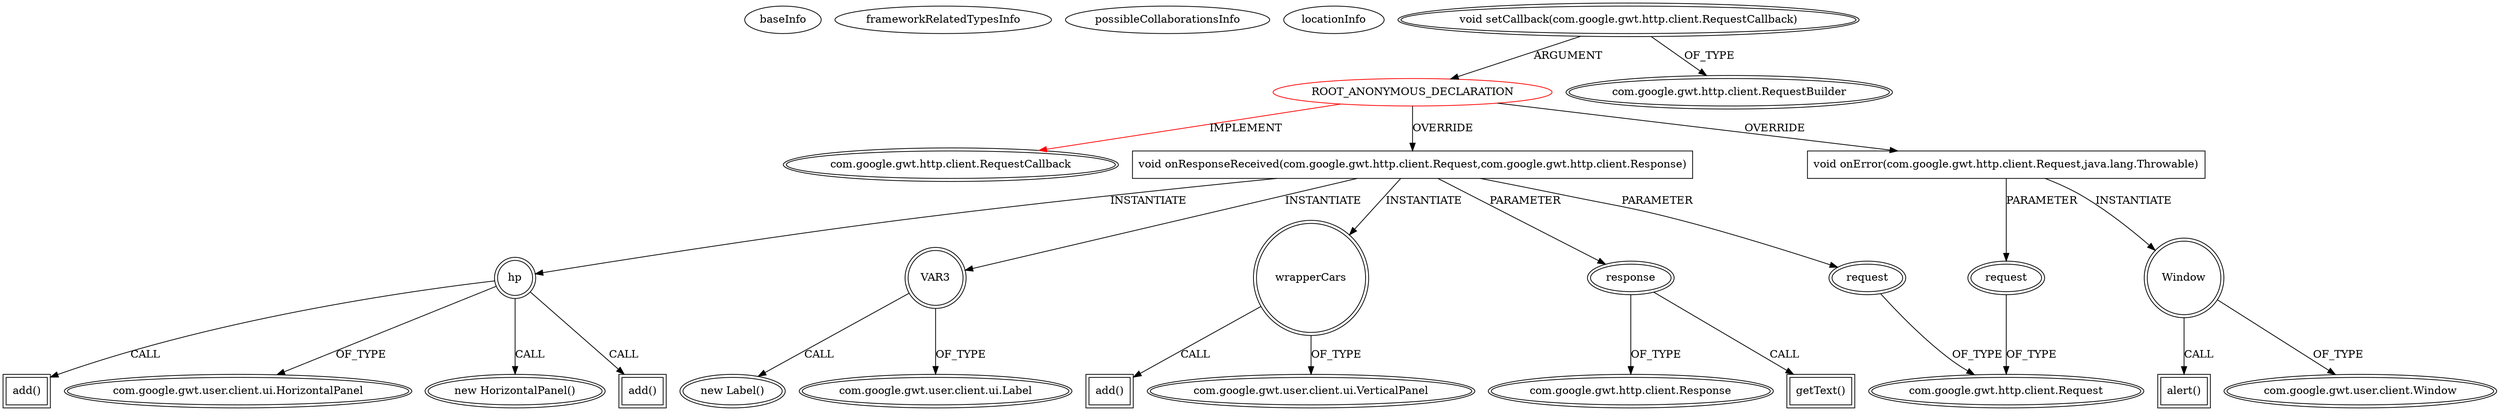 digraph {
baseInfo[graphId=10,category="extension_graph",isAnonymous=true,possibleRelation=false]
frameworkRelatedTypesInfo[0="com.google.gwt.http.client.RequestCallback"]
possibleCollaborationsInfo[]
locationInfo[projectName="12010994-GLI-TP1",filePath="/12010994-GLI-TP1/GLI-TP1-master/src/main/java/fr/istic/m2gl/gli/client/TableWidget.java",contextSignature="void showEvent(EventItf,int)",graphId="10"]
0[label="ROOT_ANONYMOUS_DECLARATION",vertexType="ROOT_ANONYMOUS_DECLARATION",isFrameworkType=false,color=red]
1[label="com.google.gwt.http.client.RequestCallback",vertexType="FRAMEWORK_INTERFACE_TYPE",isFrameworkType=true,peripheries=2]
2[label="void setCallback(com.google.gwt.http.client.RequestCallback)",vertexType="OUTSIDE_CALL",isFrameworkType=true,peripheries=2]
3[label="com.google.gwt.http.client.RequestBuilder",vertexType="FRAMEWORK_CLASS_TYPE",isFrameworkType=true,peripheries=2]
4[label="void onResponseReceived(com.google.gwt.http.client.Request,com.google.gwt.http.client.Response)",vertexType="OVERRIDING_METHOD_DECLARATION",isFrameworkType=false,shape=box]
5[label="request",vertexType="PARAMETER_DECLARATION",isFrameworkType=true,peripheries=2]
6[label="com.google.gwt.http.client.Request",vertexType="FRAMEWORK_CLASS_TYPE",isFrameworkType=true,peripheries=2]
7[label="response",vertexType="PARAMETER_DECLARATION",isFrameworkType=true,peripheries=2]
8[label="com.google.gwt.http.client.Response",vertexType="FRAMEWORK_CLASS_TYPE",isFrameworkType=true,peripheries=2]
10[label="getText()",vertexType="INSIDE_CALL",isFrameworkType=true,peripheries=2,shape=box]
12[label="hp",vertexType="VARIABLE_EXPRESION",isFrameworkType=true,peripheries=2,shape=circle]
13[label="com.google.gwt.user.client.ui.HorizontalPanel",vertexType="FRAMEWORK_CLASS_TYPE",isFrameworkType=true,peripheries=2]
11[label="new HorizontalPanel()",vertexType="CONSTRUCTOR_CALL",isFrameworkType=true,peripheries=2]
15[label="add()",vertexType="INSIDE_CALL",isFrameworkType=true,peripheries=2,shape=box]
17[label="VAR3",vertexType="VARIABLE_EXPRESION",isFrameworkType=true,peripheries=2,shape=circle]
18[label="com.google.gwt.user.client.ui.Label",vertexType="FRAMEWORK_CLASS_TYPE",isFrameworkType=true,peripheries=2]
16[label="new Label()",vertexType="CONSTRUCTOR_CALL",isFrameworkType=true,peripheries=2]
20[label="add()",vertexType="INSIDE_CALL",isFrameworkType=true,peripheries=2,shape=box]
21[label="wrapperCars",vertexType="VARIABLE_EXPRESION",isFrameworkType=true,peripheries=2,shape=circle]
23[label="com.google.gwt.user.client.ui.VerticalPanel",vertexType="FRAMEWORK_CLASS_TYPE",isFrameworkType=true,peripheries=2]
22[label="add()",vertexType="INSIDE_CALL",isFrameworkType=true,peripheries=2,shape=box]
24[label="void onError(com.google.gwt.http.client.Request,java.lang.Throwable)",vertexType="OVERRIDING_METHOD_DECLARATION",isFrameworkType=false,shape=box]
25[label="request",vertexType="PARAMETER_DECLARATION",isFrameworkType=true,peripheries=2]
27[label="Window",vertexType="VARIABLE_EXPRESION",isFrameworkType=true,peripheries=2,shape=circle]
29[label="com.google.gwt.user.client.Window",vertexType="FRAMEWORK_CLASS_TYPE",isFrameworkType=true,peripheries=2]
28[label="alert()",vertexType="INSIDE_CALL",isFrameworkType=true,peripheries=2,shape=box]
0->1[label="IMPLEMENT",color=red]
2->0[label="ARGUMENT"]
2->3[label="OF_TYPE"]
0->4[label="OVERRIDE"]
5->6[label="OF_TYPE"]
4->5[label="PARAMETER"]
7->8[label="OF_TYPE"]
4->7[label="PARAMETER"]
7->10[label="CALL"]
4->12[label="INSTANTIATE"]
12->13[label="OF_TYPE"]
12->11[label="CALL"]
12->15[label="CALL"]
4->17[label="INSTANTIATE"]
17->18[label="OF_TYPE"]
17->16[label="CALL"]
12->20[label="CALL"]
4->21[label="INSTANTIATE"]
21->23[label="OF_TYPE"]
21->22[label="CALL"]
0->24[label="OVERRIDE"]
25->6[label="OF_TYPE"]
24->25[label="PARAMETER"]
24->27[label="INSTANTIATE"]
27->29[label="OF_TYPE"]
27->28[label="CALL"]
}

